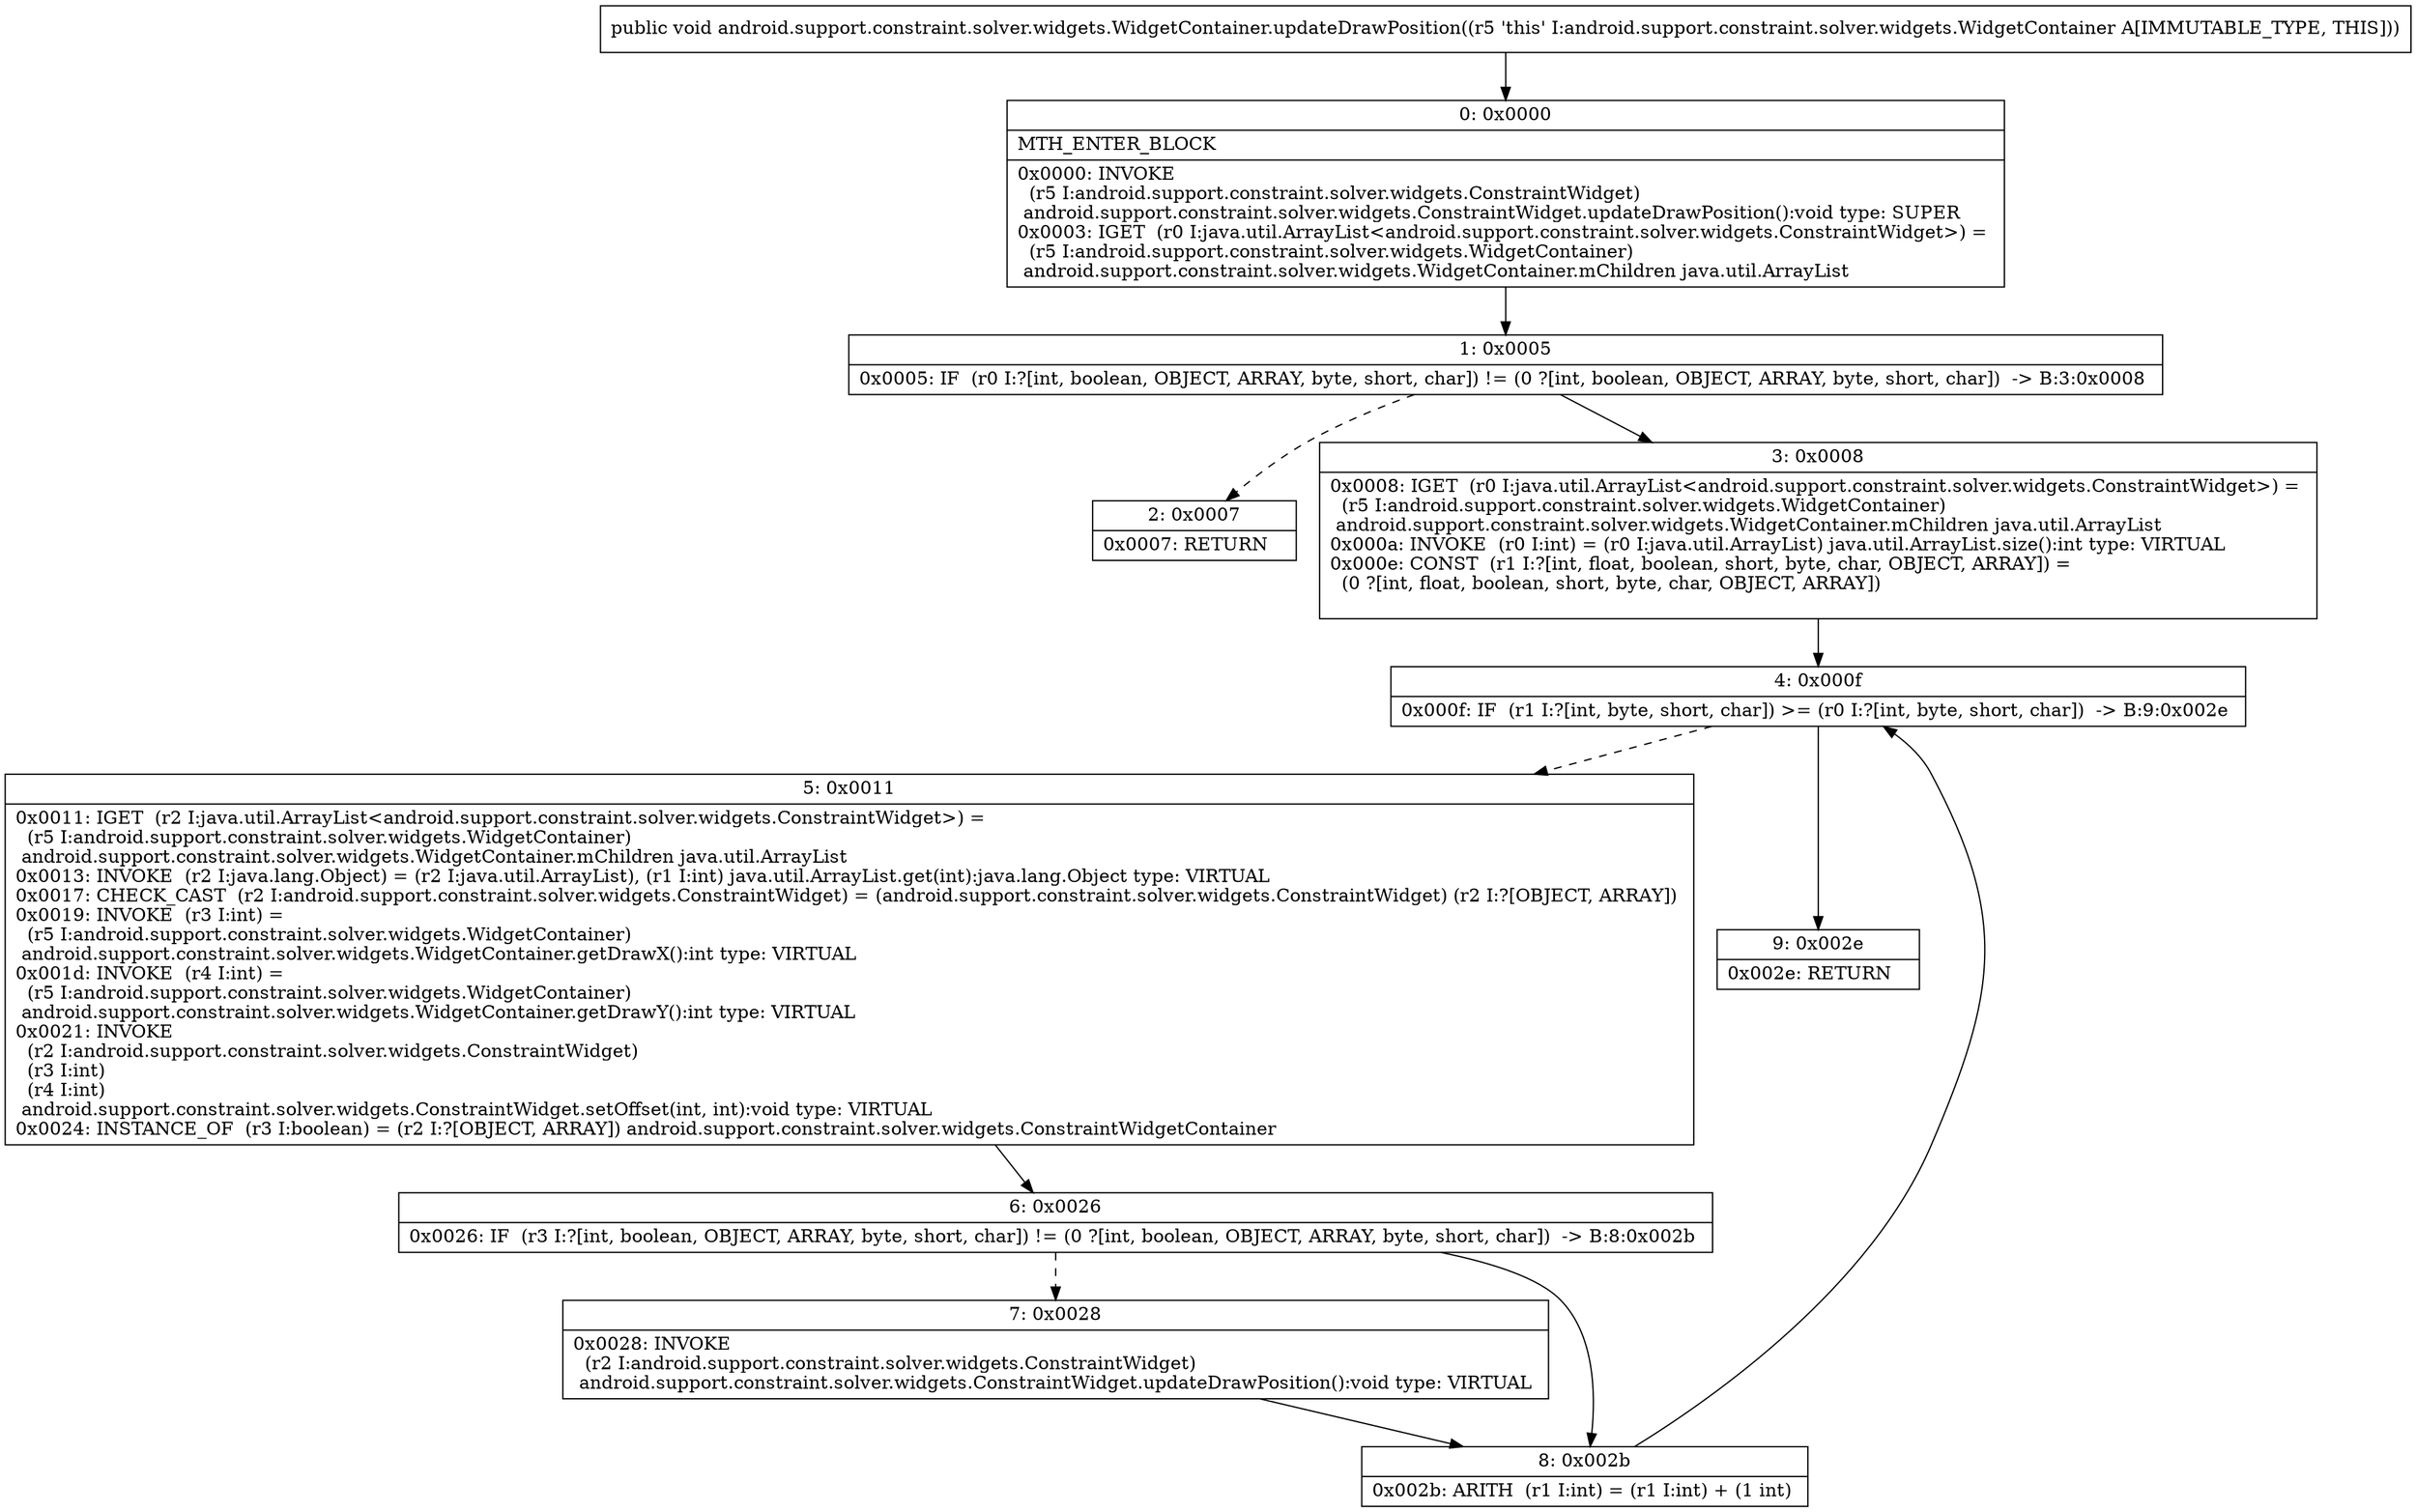 digraph "CFG forandroid.support.constraint.solver.widgets.WidgetContainer.updateDrawPosition()V" {
Node_0 [shape=record,label="{0\:\ 0x0000|MTH_ENTER_BLOCK\l|0x0000: INVOKE  \l  (r5 I:android.support.constraint.solver.widgets.ConstraintWidget)\l android.support.constraint.solver.widgets.ConstraintWidget.updateDrawPosition():void type: SUPER \l0x0003: IGET  (r0 I:java.util.ArrayList\<android.support.constraint.solver.widgets.ConstraintWidget\>) = \l  (r5 I:android.support.constraint.solver.widgets.WidgetContainer)\l android.support.constraint.solver.widgets.WidgetContainer.mChildren java.util.ArrayList \l}"];
Node_1 [shape=record,label="{1\:\ 0x0005|0x0005: IF  (r0 I:?[int, boolean, OBJECT, ARRAY, byte, short, char]) != (0 ?[int, boolean, OBJECT, ARRAY, byte, short, char])  \-\> B:3:0x0008 \l}"];
Node_2 [shape=record,label="{2\:\ 0x0007|0x0007: RETURN   \l}"];
Node_3 [shape=record,label="{3\:\ 0x0008|0x0008: IGET  (r0 I:java.util.ArrayList\<android.support.constraint.solver.widgets.ConstraintWidget\>) = \l  (r5 I:android.support.constraint.solver.widgets.WidgetContainer)\l android.support.constraint.solver.widgets.WidgetContainer.mChildren java.util.ArrayList \l0x000a: INVOKE  (r0 I:int) = (r0 I:java.util.ArrayList) java.util.ArrayList.size():int type: VIRTUAL \l0x000e: CONST  (r1 I:?[int, float, boolean, short, byte, char, OBJECT, ARRAY]) = \l  (0 ?[int, float, boolean, short, byte, char, OBJECT, ARRAY])\l \l}"];
Node_4 [shape=record,label="{4\:\ 0x000f|0x000f: IF  (r1 I:?[int, byte, short, char]) \>= (r0 I:?[int, byte, short, char])  \-\> B:9:0x002e \l}"];
Node_5 [shape=record,label="{5\:\ 0x0011|0x0011: IGET  (r2 I:java.util.ArrayList\<android.support.constraint.solver.widgets.ConstraintWidget\>) = \l  (r5 I:android.support.constraint.solver.widgets.WidgetContainer)\l android.support.constraint.solver.widgets.WidgetContainer.mChildren java.util.ArrayList \l0x0013: INVOKE  (r2 I:java.lang.Object) = (r2 I:java.util.ArrayList), (r1 I:int) java.util.ArrayList.get(int):java.lang.Object type: VIRTUAL \l0x0017: CHECK_CAST  (r2 I:android.support.constraint.solver.widgets.ConstraintWidget) = (android.support.constraint.solver.widgets.ConstraintWidget) (r2 I:?[OBJECT, ARRAY]) \l0x0019: INVOKE  (r3 I:int) = \l  (r5 I:android.support.constraint.solver.widgets.WidgetContainer)\l android.support.constraint.solver.widgets.WidgetContainer.getDrawX():int type: VIRTUAL \l0x001d: INVOKE  (r4 I:int) = \l  (r5 I:android.support.constraint.solver.widgets.WidgetContainer)\l android.support.constraint.solver.widgets.WidgetContainer.getDrawY():int type: VIRTUAL \l0x0021: INVOKE  \l  (r2 I:android.support.constraint.solver.widgets.ConstraintWidget)\l  (r3 I:int)\l  (r4 I:int)\l android.support.constraint.solver.widgets.ConstraintWidget.setOffset(int, int):void type: VIRTUAL \l0x0024: INSTANCE_OF  (r3 I:boolean) = (r2 I:?[OBJECT, ARRAY]) android.support.constraint.solver.widgets.ConstraintWidgetContainer \l}"];
Node_6 [shape=record,label="{6\:\ 0x0026|0x0026: IF  (r3 I:?[int, boolean, OBJECT, ARRAY, byte, short, char]) != (0 ?[int, boolean, OBJECT, ARRAY, byte, short, char])  \-\> B:8:0x002b \l}"];
Node_7 [shape=record,label="{7\:\ 0x0028|0x0028: INVOKE  \l  (r2 I:android.support.constraint.solver.widgets.ConstraintWidget)\l android.support.constraint.solver.widgets.ConstraintWidget.updateDrawPosition():void type: VIRTUAL \l}"];
Node_8 [shape=record,label="{8\:\ 0x002b|0x002b: ARITH  (r1 I:int) = (r1 I:int) + (1 int) \l}"];
Node_9 [shape=record,label="{9\:\ 0x002e|0x002e: RETURN   \l}"];
MethodNode[shape=record,label="{public void android.support.constraint.solver.widgets.WidgetContainer.updateDrawPosition((r5 'this' I:android.support.constraint.solver.widgets.WidgetContainer A[IMMUTABLE_TYPE, THIS])) }"];
MethodNode -> Node_0;
Node_0 -> Node_1;
Node_1 -> Node_2[style=dashed];
Node_1 -> Node_3;
Node_3 -> Node_4;
Node_4 -> Node_5[style=dashed];
Node_4 -> Node_9;
Node_5 -> Node_6;
Node_6 -> Node_7[style=dashed];
Node_6 -> Node_8;
Node_7 -> Node_8;
Node_8 -> Node_4;
}

